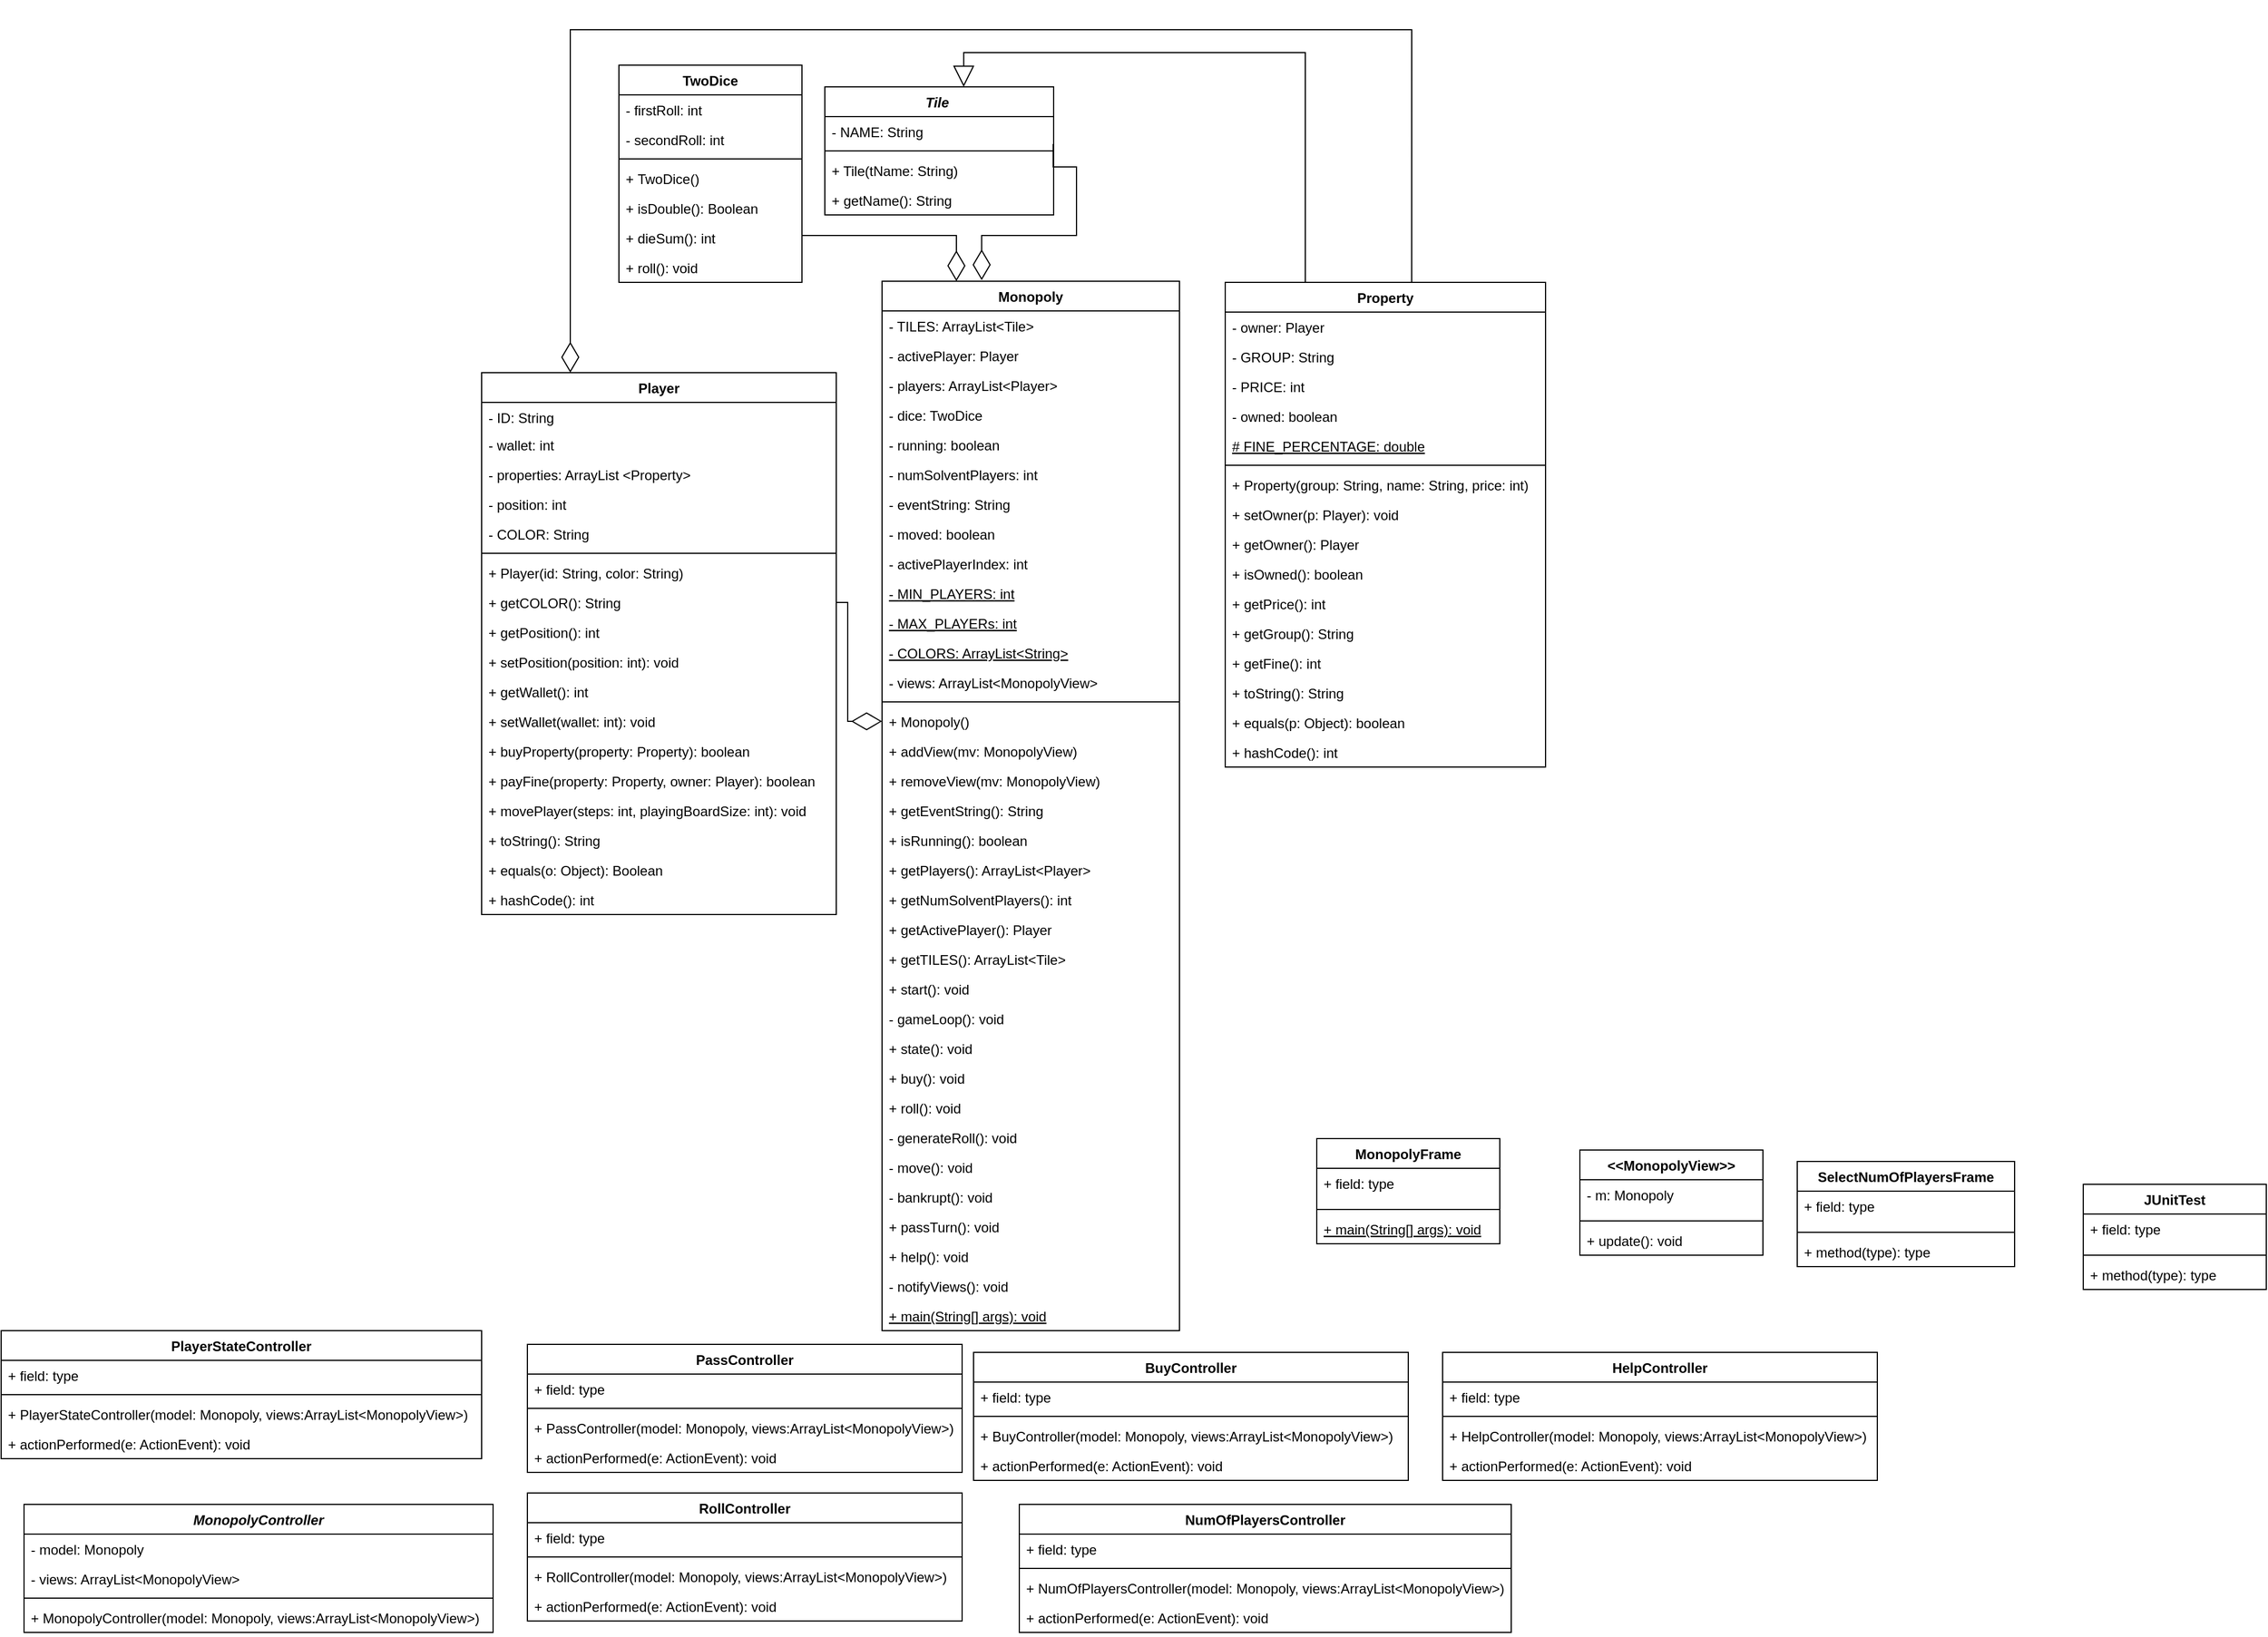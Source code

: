 <mxfile version="15.4.0" type="device"><diagram name="Page-1" id="e7e014a7-5840-1c2e-5031-d8a46d1fe8dd"><mxGraphModel dx="2374" dy="1513" grid="1" gridSize="10" guides="1" tooltips="1" connect="1" arrows="1" fold="1" page="1" pageScale="1" pageWidth="1169" pageHeight="826" background="none" math="0" shadow="0"><root><mxCell id="0"/><mxCell id="1" parent="0"/><mxCell id="EM72AjaU2sy7n-pwyy9N-53" value="Property" style="swimlane;fontStyle=1;align=center;verticalAlign=top;childLayout=stackLayout;horizontal=1;startSize=26;horizontalStack=0;resizeParent=1;resizeParentMax=0;resizeLast=0;collapsible=1;marginBottom=0;" parent="1" vertex="1"><mxGeometry x="110" y="-539" width="280" height="424" as="geometry"/></mxCell><mxCell id="EM72AjaU2sy7n-pwyy9N-74" value="- owner: Player" style="text;strokeColor=none;fillColor=none;align=left;verticalAlign=top;spacingLeft=4;spacingRight=4;overflow=hidden;rotatable=0;points=[[0,0.5],[1,0.5]];portConstraint=eastwest;" parent="EM72AjaU2sy7n-pwyy9N-53" vertex="1"><mxGeometry y="26" width="280" height="26" as="geometry"/></mxCell><mxCell id="EM72AjaU2sy7n-pwyy9N-54" value="- GROUP: String " style="text;strokeColor=none;fillColor=none;align=left;verticalAlign=top;spacingLeft=4;spacingRight=4;overflow=hidden;rotatable=0;points=[[0,0.5],[1,0.5]];portConstraint=eastwest;" parent="EM72AjaU2sy7n-pwyy9N-53" vertex="1"><mxGeometry y="52" width="280" height="26" as="geometry"/></mxCell><mxCell id="EM72AjaU2sy7n-pwyy9N-78" value="- PRICE: int" style="text;strokeColor=none;fillColor=none;align=left;verticalAlign=top;spacingLeft=4;spacingRight=4;overflow=hidden;rotatable=0;points=[[0,0.5],[1,0.5]];portConstraint=eastwest;" parent="EM72AjaU2sy7n-pwyy9N-53" vertex="1"><mxGeometry y="78" width="280" height="26" as="geometry"/></mxCell><mxCell id="EM72AjaU2sy7n-pwyy9N-79" value="- owned: boolean " style="text;strokeColor=none;fillColor=none;align=left;verticalAlign=top;spacingLeft=4;spacingRight=4;overflow=hidden;rotatable=0;points=[[0,0.5],[1,0.5]];portConstraint=eastwest;" parent="EM72AjaU2sy7n-pwyy9N-53" vertex="1"><mxGeometry y="104" width="280" height="26" as="geometry"/></mxCell><mxCell id="N30WsQ9acoEMhQVZ5L9j-1" value="# FINE_PERCENTAGE: double " style="text;strokeColor=none;fillColor=none;align=left;verticalAlign=top;spacingLeft=4;spacingRight=4;overflow=hidden;rotatable=0;points=[[0,0.5],[1,0.5]];portConstraint=eastwest;fontStyle=4" parent="EM72AjaU2sy7n-pwyy9N-53" vertex="1"><mxGeometry y="130" width="280" height="26" as="geometry"/></mxCell><mxCell id="EM72AjaU2sy7n-pwyy9N-55" value="" style="line;strokeWidth=1;fillColor=none;align=left;verticalAlign=middle;spacingTop=-1;spacingLeft=3;spacingRight=3;rotatable=0;labelPosition=right;points=[];portConstraint=eastwest;" parent="EM72AjaU2sy7n-pwyy9N-53" vertex="1"><mxGeometry y="156" width="280" height="8" as="geometry"/></mxCell><mxCell id="EM72AjaU2sy7n-pwyy9N-56" value="+ Property(group: String, name: String, price: int)" style="text;strokeColor=none;fillColor=none;align=left;verticalAlign=top;spacingLeft=4;spacingRight=4;overflow=hidden;rotatable=0;points=[[0,0.5],[1,0.5]];portConstraint=eastwest;" parent="EM72AjaU2sy7n-pwyy9N-53" vertex="1"><mxGeometry y="164" width="280" height="26" as="geometry"/></mxCell><mxCell id="IMgN8uTN7fW-McpS8vzd-9" value="+ setOwner(p: Player): void" style="text;strokeColor=none;fillColor=none;align=left;verticalAlign=top;spacingLeft=4;spacingRight=4;overflow=hidden;rotatable=0;points=[[0,0.5],[1,0.5]];portConstraint=eastwest;" parent="EM72AjaU2sy7n-pwyy9N-53" vertex="1"><mxGeometry y="190" width="280" height="26" as="geometry"/></mxCell><mxCell id="IMgN8uTN7fW-McpS8vzd-10" value="+ getOwner(): Player" style="text;strokeColor=none;fillColor=none;align=left;verticalAlign=top;spacingLeft=4;spacingRight=4;overflow=hidden;rotatable=0;points=[[0,0.5],[1,0.5]];portConstraint=eastwest;" parent="EM72AjaU2sy7n-pwyy9N-53" vertex="1"><mxGeometry y="216" width="280" height="26" as="geometry"/></mxCell><mxCell id="IMgN8uTN7fW-McpS8vzd-11" value="+ isOwned(): boolean" style="text;strokeColor=none;fillColor=none;align=left;verticalAlign=top;spacingLeft=4;spacingRight=4;overflow=hidden;rotatable=0;points=[[0,0.5],[1,0.5]];portConstraint=eastwest;" parent="EM72AjaU2sy7n-pwyy9N-53" vertex="1"><mxGeometry y="242" width="280" height="26" as="geometry"/></mxCell><mxCell id="JooVVZealbyZ0Z5Rt8r6-3" value="+ getPrice(): int" style="text;strokeColor=none;fillColor=none;align=left;verticalAlign=top;spacingLeft=4;spacingRight=4;overflow=hidden;rotatable=0;points=[[0,0.5],[1,0.5]];portConstraint=eastwest;" parent="EM72AjaU2sy7n-pwyy9N-53" vertex="1"><mxGeometry y="268" width="280" height="26" as="geometry"/></mxCell><mxCell id="IMgN8uTN7fW-McpS8vzd-12" value="+ getGroup(): String" style="text;strokeColor=none;fillColor=none;align=left;verticalAlign=top;spacingLeft=4;spacingRight=4;overflow=hidden;rotatable=0;points=[[0,0.5],[1,0.5]];portConstraint=eastwest;" parent="EM72AjaU2sy7n-pwyy9N-53" vertex="1"><mxGeometry y="294" width="280" height="26" as="geometry"/></mxCell><mxCell id="JooVVZealbyZ0Z5Rt8r6-6" value="+ getFine(): int" style="text;strokeColor=none;fillColor=none;align=left;verticalAlign=top;spacingLeft=4;spacingRight=4;overflow=hidden;rotatable=0;points=[[0,0.5],[1,0.5]];portConstraint=eastwest;" parent="EM72AjaU2sy7n-pwyy9N-53" vertex="1"><mxGeometry y="320" width="280" height="26" as="geometry"/></mxCell><mxCell id="N30WsQ9acoEMhQVZ5L9j-2" value="+ toString(): String" style="text;strokeColor=none;fillColor=none;align=left;verticalAlign=top;spacingLeft=4;spacingRight=4;overflow=hidden;rotatable=0;points=[[0,0.5],[1,0.5]];portConstraint=eastwest;" parent="EM72AjaU2sy7n-pwyy9N-53" vertex="1"><mxGeometry y="346" width="280" height="26" as="geometry"/></mxCell><mxCell id="JooVVZealbyZ0Z5Rt8r6-4" value="+ equals(p: Object): boolean" style="text;strokeColor=none;fillColor=none;align=left;verticalAlign=top;spacingLeft=4;spacingRight=4;overflow=hidden;rotatable=0;points=[[0,0.5],[1,0.5]];portConstraint=eastwest;" parent="EM72AjaU2sy7n-pwyy9N-53" vertex="1"><mxGeometry y="372" width="280" height="26" as="geometry"/></mxCell><mxCell id="JooVVZealbyZ0Z5Rt8r6-5" value="+ hashCode(): int" style="text;strokeColor=none;fillColor=none;align=left;verticalAlign=top;spacingLeft=4;spacingRight=4;overflow=hidden;rotatable=0;points=[[0,0.5],[1,0.5]];portConstraint=eastwest;" parent="EM72AjaU2sy7n-pwyy9N-53" vertex="1"><mxGeometry y="398" width="280" height="26" as="geometry"/></mxCell><mxCell id="EM72AjaU2sy7n-pwyy9N-61" value="Player" style="swimlane;fontStyle=1;align=center;verticalAlign=top;childLayout=stackLayout;horizontal=1;startSize=26;horizontalStack=0;resizeParent=1;resizeParentMax=0;resizeLast=0;collapsible=1;marginBottom=0;" parent="1" vertex="1"><mxGeometry x="-540" y="-460" width="310" height="474" as="geometry"/></mxCell><mxCell id="IMgN8uTN7fW-McpS8vzd-6" value="- ID: String" style="text;strokeColor=none;fillColor=none;align=left;verticalAlign=top;spacingLeft=4;spacingRight=4;overflow=hidden;rotatable=0;points=[[0,0.5],[1,0.5]];portConstraint=eastwest;" parent="EM72AjaU2sy7n-pwyy9N-61" vertex="1"><mxGeometry y="26" width="310" height="24" as="geometry"/></mxCell><mxCell id="EM72AjaU2sy7n-pwyy9N-62" value="- wallet: int" style="text;strokeColor=none;fillColor=none;align=left;verticalAlign=top;spacingLeft=4;spacingRight=4;overflow=hidden;rotatable=0;points=[[0,0.5],[1,0.5]];portConstraint=eastwest;" parent="EM72AjaU2sy7n-pwyy9N-61" vertex="1"><mxGeometry y="50" width="310" height="26" as="geometry"/></mxCell><mxCell id="EM72AjaU2sy7n-pwyy9N-73" value="- properties: ArrayList &lt;Property&gt;" style="text;strokeColor=none;fillColor=none;align=left;verticalAlign=top;spacingLeft=4;spacingRight=4;overflow=hidden;rotatable=0;points=[[0,0.5],[1,0.5]];portConstraint=eastwest;" parent="EM72AjaU2sy7n-pwyy9N-61" vertex="1"><mxGeometry y="76" width="310" height="26" as="geometry"/></mxCell><mxCell id="EM72AjaU2sy7n-pwyy9N-75" value="- position: int" style="text;strokeColor=none;fillColor=none;align=left;verticalAlign=top;spacingLeft=4;spacingRight=4;overflow=hidden;rotatable=0;points=[[0,0.5],[1,0.5]];portConstraint=eastwest;" parent="EM72AjaU2sy7n-pwyy9N-61" vertex="1"><mxGeometry y="102" width="310" height="26" as="geometry"/></mxCell><mxCell id="EM72AjaU2sy7n-pwyy9N-76" value="- COLOR: String" style="text;strokeColor=none;fillColor=none;align=left;verticalAlign=top;spacingLeft=4;spacingRight=4;overflow=hidden;rotatable=0;points=[[0,0.5],[1,0.5]];portConstraint=eastwest;" parent="EM72AjaU2sy7n-pwyy9N-61" vertex="1"><mxGeometry y="128" width="310" height="26" as="geometry"/></mxCell><mxCell id="EM72AjaU2sy7n-pwyy9N-63" value="" style="line;strokeWidth=1;fillColor=none;align=left;verticalAlign=middle;spacingTop=-1;spacingLeft=3;spacingRight=3;rotatable=0;labelPosition=right;points=[];portConstraint=eastwest;" parent="EM72AjaU2sy7n-pwyy9N-61" vertex="1"><mxGeometry y="154" width="310" height="8" as="geometry"/></mxCell><mxCell id="IMgN8uTN7fW-McpS8vzd-5" value="+ Player(id: String, color: String)" style="text;strokeColor=none;fillColor=none;align=left;verticalAlign=top;spacingLeft=4;spacingRight=4;overflow=hidden;rotatable=0;points=[[0,0.5],[1,0.5]];portConstraint=eastwest;" parent="EM72AjaU2sy7n-pwyy9N-61" vertex="1"><mxGeometry y="162" width="310" height="26" as="geometry"/></mxCell><mxCell id="JooVVZealbyZ0Z5Rt8r6-2" value="+ getCOLOR(): String" style="text;strokeColor=none;fillColor=none;align=left;verticalAlign=top;spacingLeft=4;spacingRight=4;overflow=hidden;rotatable=0;points=[[0,0.5],[1,0.5]];portConstraint=eastwest;" parent="EM72AjaU2sy7n-pwyy9N-61" vertex="1"><mxGeometry y="188" width="310" height="26" as="geometry"/></mxCell><mxCell id="EM72AjaU2sy7n-pwyy9N-64" value="+ getPosition(): int" style="text;strokeColor=none;fillColor=none;align=left;verticalAlign=top;spacingLeft=4;spacingRight=4;overflow=hidden;rotatable=0;points=[[0,0.5],[1,0.5]];portConstraint=eastwest;" parent="EM72AjaU2sy7n-pwyy9N-61" vertex="1"><mxGeometry y="214" width="310" height="26" as="geometry"/></mxCell><mxCell id="IMgN8uTN7fW-McpS8vzd-1" value="+ setPosition(position: int): void" style="text;strokeColor=none;fillColor=none;align=left;verticalAlign=top;spacingLeft=4;spacingRight=4;overflow=hidden;rotatable=0;points=[[0,0.5],[1,0.5]];portConstraint=eastwest;" parent="EM72AjaU2sy7n-pwyy9N-61" vertex="1"><mxGeometry y="240" width="310" height="26" as="geometry"/></mxCell><mxCell id="IMgN8uTN7fW-McpS8vzd-3" value="+ getWallet(): int" style="text;strokeColor=none;fillColor=none;align=left;verticalAlign=top;spacingLeft=4;spacingRight=4;overflow=hidden;rotatable=0;points=[[0,0.5],[1,0.5]];portConstraint=eastwest;" parent="EM72AjaU2sy7n-pwyy9N-61" vertex="1"><mxGeometry y="266" width="310" height="26" as="geometry"/></mxCell><mxCell id="IMgN8uTN7fW-McpS8vzd-4" value="+ setWallet(wallet: int): void" style="text;strokeColor=none;fillColor=none;align=left;verticalAlign=top;spacingLeft=4;spacingRight=4;overflow=hidden;rotatable=0;points=[[0,0.5],[1,0.5]];portConstraint=eastwest;" parent="EM72AjaU2sy7n-pwyy9N-61" vertex="1"><mxGeometry y="292" width="310" height="26" as="geometry"/></mxCell><mxCell id="zANWXnVyaxqOJF6LD5yV-1" value="+ buyProperty(property: Property): boolean" style="text;strokeColor=none;fillColor=none;align=left;verticalAlign=top;spacingLeft=4;spacingRight=4;overflow=hidden;rotatable=0;points=[[0,0.5],[1,0.5]];portConstraint=eastwest;" parent="EM72AjaU2sy7n-pwyy9N-61" vertex="1"><mxGeometry y="318" width="310" height="26" as="geometry"/></mxCell><mxCell id="zANWXnVyaxqOJF6LD5yV-3" value="+ payFine(property: Property, owner: Player): boolean" style="text;strokeColor=none;fillColor=none;align=left;verticalAlign=top;spacingLeft=4;spacingRight=4;overflow=hidden;rotatable=0;points=[[0,0.5],[1,0.5]];portConstraint=eastwest;" parent="EM72AjaU2sy7n-pwyy9N-61" vertex="1"><mxGeometry y="344" width="310" height="26" as="geometry"/></mxCell><mxCell id="zANWXnVyaxqOJF6LD5yV-2" value="+ movePlayer(steps: int, playingBoardSize: int): void" style="text;strokeColor=none;fillColor=none;align=left;verticalAlign=top;spacingLeft=4;spacingRight=4;overflow=hidden;rotatable=0;points=[[0,0.5],[1,0.5]];portConstraint=eastwest;" parent="EM72AjaU2sy7n-pwyy9N-61" vertex="1"><mxGeometry y="370" width="310" height="26" as="geometry"/></mxCell><mxCell id="N30WsQ9acoEMhQVZ5L9j-3" value="+ toString(): String" style="text;strokeColor=none;fillColor=none;align=left;verticalAlign=top;spacingLeft=4;spacingRight=4;overflow=hidden;rotatable=0;points=[[0,0.5],[1,0.5]];portConstraint=eastwest;" parent="EM72AjaU2sy7n-pwyy9N-61" vertex="1"><mxGeometry y="396" width="310" height="26" as="geometry"/></mxCell><mxCell id="4h2WLXiA47cRPoIaFrKo-1" value="+ equals(o: Object): Boolean" style="text;strokeColor=none;fillColor=none;align=left;verticalAlign=top;spacingLeft=4;spacingRight=4;overflow=hidden;rotatable=0;points=[[0,0.5],[1,0.5]];portConstraint=eastwest;" parent="EM72AjaU2sy7n-pwyy9N-61" vertex="1"><mxGeometry y="422" width="310" height="26" as="geometry"/></mxCell><mxCell id="4h2WLXiA47cRPoIaFrKo-2" value="+ hashCode(): int" style="text;strokeColor=none;fillColor=none;align=left;verticalAlign=top;spacingLeft=4;spacingRight=4;overflow=hidden;rotatable=0;points=[[0,0.5],[1,0.5]];portConstraint=eastwest;" parent="EM72AjaU2sy7n-pwyy9N-61" vertex="1"><mxGeometry y="448" width="310" height="26" as="geometry"/></mxCell><mxCell id="EM72AjaU2sy7n-pwyy9N-65" value="Tile " style="swimlane;fontStyle=3;align=center;verticalAlign=top;childLayout=stackLayout;horizontal=1;startSize=26;horizontalStack=0;resizeParent=1;resizeParentMax=0;resizeLast=0;collapsible=1;marginBottom=0;" parent="1" vertex="1"><mxGeometry x="-240" y="-710" width="200" height="112" as="geometry"/></mxCell><mxCell id="EM72AjaU2sy7n-pwyy9N-66" value="- NAME: String " style="text;strokeColor=none;fillColor=none;align=left;verticalAlign=top;spacingLeft=4;spacingRight=4;overflow=hidden;rotatable=0;points=[[0,0.5],[1,0.5]];portConstraint=eastwest;" parent="EM72AjaU2sy7n-pwyy9N-65" vertex="1"><mxGeometry y="26" width="200" height="26" as="geometry"/></mxCell><mxCell id="EM72AjaU2sy7n-pwyy9N-67" value="" style="line;strokeWidth=1;fillColor=none;align=left;verticalAlign=middle;spacingTop=-1;spacingLeft=3;spacingRight=3;rotatable=0;labelPosition=right;points=[];portConstraint=eastwest;" parent="EM72AjaU2sy7n-pwyy9N-65" vertex="1"><mxGeometry y="52" width="200" height="8" as="geometry"/></mxCell><mxCell id="EM72AjaU2sy7n-pwyy9N-68" value="+ Tile(tName: String)" style="text;strokeColor=none;fillColor=none;align=left;verticalAlign=top;spacingLeft=4;spacingRight=4;overflow=hidden;rotatable=0;points=[[0,0.5],[1,0.5]];portConstraint=eastwest;" parent="EM72AjaU2sy7n-pwyy9N-65" vertex="1"><mxGeometry y="60" width="200" height="26" as="geometry"/></mxCell><mxCell id="JooVVZealbyZ0Z5Rt8r6-1" value="+ getName(): String" style="text;strokeColor=none;fillColor=none;align=left;verticalAlign=top;spacingLeft=4;spacingRight=4;overflow=hidden;rotatable=0;points=[[0,0.5],[1,0.5]];portConstraint=eastwest;" parent="EM72AjaU2sy7n-pwyy9N-65" vertex="1"><mxGeometry y="86" width="200" height="26" as="geometry"/></mxCell><mxCell id="EM72AjaU2sy7n-pwyy9N-69" value="Monopoly" style="swimlane;fontStyle=1;align=center;verticalAlign=top;childLayout=stackLayout;horizontal=1;startSize=26;horizontalStack=0;resizeParent=1;resizeParentMax=0;resizeLast=0;collapsible=1;marginBottom=0;" parent="1" vertex="1"><mxGeometry x="-190" y="-540" width="260" height="918" as="geometry"/></mxCell><mxCell id="EM72AjaU2sy7n-pwyy9N-70" value="- TILES: ArrayList&lt;Tile&gt;" style="text;strokeColor=none;fillColor=none;align=left;verticalAlign=top;spacingLeft=4;spacingRight=4;overflow=hidden;rotatable=0;points=[[0,0.5],[1,0.5]];portConstraint=eastwest;" parent="EM72AjaU2sy7n-pwyy9N-69" vertex="1"><mxGeometry y="26" width="260" height="26" as="geometry"/></mxCell><mxCell id="EM72AjaU2sy7n-pwyy9N-80" value="- activePlayer: Player" style="text;strokeColor=none;fillColor=none;align=left;verticalAlign=top;spacingLeft=4;spacingRight=4;overflow=hidden;rotatable=0;points=[[0,0.5],[1,0.5]];portConstraint=eastwest;" parent="EM72AjaU2sy7n-pwyy9N-69" vertex="1"><mxGeometry y="52" width="260" height="26" as="geometry"/></mxCell><mxCell id="EM72AjaU2sy7n-pwyy9N-81" value="- players: ArrayList&lt;Player&gt;" style="text;strokeColor=none;fillColor=none;align=left;verticalAlign=top;spacingLeft=4;spacingRight=4;overflow=hidden;rotatable=0;points=[[0,0.5],[1,0.5]];portConstraint=eastwest;" parent="EM72AjaU2sy7n-pwyy9N-69" vertex="1"><mxGeometry y="78" width="260" height="26" as="geometry"/></mxCell><mxCell id="IMgN8uTN7fW-McpS8vzd-31" value="- dice: TwoDice" style="text;strokeColor=none;fillColor=none;align=left;verticalAlign=top;spacingLeft=4;spacingRight=4;overflow=hidden;rotatable=0;points=[[0,0.5],[1,0.5]];portConstraint=eastwest;" parent="EM72AjaU2sy7n-pwyy9N-69" vertex="1"><mxGeometry y="104" width="260" height="26" as="geometry"/></mxCell><mxCell id="epe_lLKA7siihyfRvnYq-1" value="- running: boolean" style="text;strokeColor=none;fillColor=none;align=left;verticalAlign=top;spacingLeft=4;spacingRight=4;overflow=hidden;rotatable=0;points=[[0,0.5],[1,0.5]];portConstraint=eastwest;" parent="EM72AjaU2sy7n-pwyy9N-69" vertex="1"><mxGeometry y="130" width="260" height="26" as="geometry"/></mxCell><mxCell id="THaOweWHr_l5ELcjlmVu-2" value="- numSolventPlayers: int" style="text;strokeColor=none;fillColor=none;align=left;verticalAlign=top;spacingLeft=4;spacingRight=4;overflow=hidden;rotatable=0;points=[[0,0.5],[1,0.5]];portConstraint=eastwest;" parent="EM72AjaU2sy7n-pwyy9N-69" vertex="1"><mxGeometry y="156" width="260" height="26" as="geometry"/></mxCell><mxCell id="Yo1cIwcdeUeHB6S3fQsd-7" value="- eventString: String" style="text;strokeColor=none;fillColor=none;align=left;verticalAlign=top;spacingLeft=4;spacingRight=4;overflow=hidden;rotatable=0;points=[[0,0.5],[1,0.5]];portConstraint=eastwest;" parent="EM72AjaU2sy7n-pwyy9N-69" vertex="1"><mxGeometry y="182" width="260" height="26" as="geometry"/></mxCell><mxCell id="Yo1cIwcdeUeHB6S3fQsd-1" value="- moved: boolean" style="text;strokeColor=none;fillColor=none;align=left;verticalAlign=top;spacingLeft=4;spacingRight=4;overflow=hidden;rotatable=0;points=[[0,0.5],[1,0.5]];portConstraint=eastwest;" parent="EM72AjaU2sy7n-pwyy9N-69" vertex="1"><mxGeometry y="208" width="260" height="26" as="geometry"/></mxCell><mxCell id="epe_lLKA7siihyfRvnYq-2" value="- activePlayerIndex: int" style="text;strokeColor=none;fillColor=none;align=left;verticalAlign=top;spacingLeft=4;spacingRight=4;overflow=hidden;rotatable=0;points=[[0,0.5],[1,0.5]];portConstraint=eastwest;" parent="EM72AjaU2sy7n-pwyy9N-69" vertex="1"><mxGeometry y="234" width="260" height="26" as="geometry"/></mxCell><mxCell id="JMdItCINJrqS7sDmstyB-1" value="- MIN_PLAYERS: int" style="text;strokeColor=none;fillColor=none;align=left;verticalAlign=top;spacingLeft=4;spacingRight=4;overflow=hidden;rotatable=0;points=[[0,0.5],[1,0.5]];portConstraint=eastwest;fontStyle=4" parent="EM72AjaU2sy7n-pwyy9N-69" vertex="1"><mxGeometry y="260" width="260" height="26" as="geometry"/></mxCell><mxCell id="JMdItCINJrqS7sDmstyB-2" value="- MAX_PLAYERs: int" style="text;strokeColor=none;fillColor=none;align=left;verticalAlign=top;spacingLeft=4;spacingRight=4;overflow=hidden;rotatable=0;points=[[0,0.5],[1,0.5]];portConstraint=eastwest;fontStyle=4" parent="EM72AjaU2sy7n-pwyy9N-69" vertex="1"><mxGeometry y="286" width="260" height="26" as="geometry"/></mxCell><mxCell id="JMdItCINJrqS7sDmstyB-3" value="- COLORS: ArrayList&lt;String&gt;" style="text;strokeColor=none;fillColor=none;align=left;verticalAlign=top;spacingLeft=4;spacingRight=4;overflow=hidden;rotatable=0;points=[[0,0.5],[1,0.5]];portConstraint=eastwest;fontStyle=4" parent="EM72AjaU2sy7n-pwyy9N-69" vertex="1"><mxGeometry y="312" width="260" height="26" as="geometry"/></mxCell><mxCell id="OhJtrnrphU40GhSq5ir--22" value="- views: ArrayList&lt;MonopolyView&gt;" style="text;strokeColor=none;fillColor=none;align=left;verticalAlign=top;spacingLeft=4;spacingRight=4;overflow=hidden;rotatable=0;points=[[0,0.5],[1,0.5]];portConstraint=eastwest;fontStyle=0" parent="EM72AjaU2sy7n-pwyy9N-69" vertex="1"><mxGeometry y="338" width="260" height="26" as="geometry"/></mxCell><mxCell id="EM72AjaU2sy7n-pwyy9N-71" value="" style="line;strokeWidth=1;fillColor=none;align=left;verticalAlign=middle;spacingTop=-1;spacingLeft=3;spacingRight=3;rotatable=0;labelPosition=right;points=[];portConstraint=eastwest;" parent="EM72AjaU2sy7n-pwyy9N-69" vertex="1"><mxGeometry y="364" width="260" height="8" as="geometry"/></mxCell><mxCell id="EM72AjaU2sy7n-pwyy9N-72" value="+ Monopoly()" style="text;strokeColor=none;fillColor=none;align=left;verticalAlign=top;spacingLeft=4;spacingRight=4;overflow=hidden;rotatable=0;points=[[0,0.5],[1,0.5]];portConstraint=eastwest;" parent="EM72AjaU2sy7n-pwyy9N-69" vertex="1"><mxGeometry y="372" width="260" height="26" as="geometry"/></mxCell><mxCell id="Yo1cIwcdeUeHB6S3fQsd-4" value="+ addView(mv: MonopolyView)" style="text;strokeColor=none;fillColor=none;align=left;verticalAlign=top;spacingLeft=4;spacingRight=4;overflow=hidden;rotatable=0;points=[[0,0.5],[1,0.5]];portConstraint=eastwest;" parent="EM72AjaU2sy7n-pwyy9N-69" vertex="1"><mxGeometry y="398" width="260" height="26" as="geometry"/></mxCell><mxCell id="Yo1cIwcdeUeHB6S3fQsd-5" value="+ removeView(mv: MonopolyView)" style="text;strokeColor=none;fillColor=none;align=left;verticalAlign=top;spacingLeft=4;spacingRight=4;overflow=hidden;rotatable=0;points=[[0,0.5],[1,0.5]];portConstraint=eastwest;" parent="EM72AjaU2sy7n-pwyy9N-69" vertex="1"><mxGeometry y="424" width="260" height="26" as="geometry"/></mxCell><mxCell id="Yo1cIwcdeUeHB6S3fQsd-6" value="+ getEventString(): String" style="text;strokeColor=none;fillColor=none;align=left;verticalAlign=top;spacingLeft=4;spacingRight=4;overflow=hidden;rotatable=0;points=[[0,0.5],[1,0.5]];portConstraint=eastwest;" parent="EM72AjaU2sy7n-pwyy9N-69" vertex="1"><mxGeometry y="450" width="260" height="26" as="geometry"/></mxCell><mxCell id="Yo1cIwcdeUeHB6S3fQsd-8" value="+ isRunning(): boolean" style="text;strokeColor=none;fillColor=none;align=left;verticalAlign=top;spacingLeft=4;spacingRight=4;overflow=hidden;rotatable=0;points=[[0,0.5],[1,0.5]];portConstraint=eastwest;" parent="EM72AjaU2sy7n-pwyy9N-69" vertex="1"><mxGeometry y="476" width="260" height="26" as="geometry"/></mxCell><mxCell id="Yo1cIwcdeUeHB6S3fQsd-9" value="+ getPlayers(): ArrayList&lt;Player&gt;" style="text;strokeColor=none;fillColor=none;align=left;verticalAlign=top;spacingLeft=4;spacingRight=4;overflow=hidden;rotatable=0;points=[[0,0.5],[1,0.5]];portConstraint=eastwest;" parent="EM72AjaU2sy7n-pwyy9N-69" vertex="1"><mxGeometry y="502" width="260" height="26" as="geometry"/></mxCell><mxCell id="Yo1cIwcdeUeHB6S3fQsd-10" value="+ getNumSolventPlayers(): int" style="text;strokeColor=none;fillColor=none;align=left;verticalAlign=top;spacingLeft=4;spacingRight=4;overflow=hidden;rotatable=0;points=[[0,0.5],[1,0.5]];portConstraint=eastwest;" parent="EM72AjaU2sy7n-pwyy9N-69" vertex="1"><mxGeometry y="528" width="260" height="26" as="geometry"/></mxCell><mxCell id="Yo1cIwcdeUeHB6S3fQsd-11" value="+ getActivePlayer(): Player" style="text;strokeColor=none;fillColor=none;align=left;verticalAlign=top;spacingLeft=4;spacingRight=4;overflow=hidden;rotatable=0;points=[[0,0.5],[1,0.5]];portConstraint=eastwest;" parent="EM72AjaU2sy7n-pwyy9N-69" vertex="1"><mxGeometry y="554" width="260" height="26" as="geometry"/></mxCell><mxCell id="Yo1cIwcdeUeHB6S3fQsd-12" value="+ getTILES(): ArrayList&lt;Tile&gt;" style="text;strokeColor=none;fillColor=none;align=left;verticalAlign=top;spacingLeft=4;spacingRight=4;overflow=hidden;rotatable=0;points=[[0,0.5],[1,0.5]];portConstraint=eastwest;" parent="EM72AjaU2sy7n-pwyy9N-69" vertex="1"><mxGeometry y="580" width="260" height="26" as="geometry"/></mxCell><mxCell id="IMgN8uTN7fW-McpS8vzd-13" value="+ start(): void" style="text;strokeColor=none;fillColor=none;align=left;verticalAlign=top;spacingLeft=4;spacingRight=4;overflow=hidden;rotatable=0;points=[[0,0.5],[1,0.5]];portConstraint=eastwest;" parent="EM72AjaU2sy7n-pwyy9N-69" vertex="1"><mxGeometry y="606" width="260" height="26" as="geometry"/></mxCell><mxCell id="THaOweWHr_l5ELcjlmVu-3" value="- gameLoop(): void" style="text;strokeColor=none;fillColor=none;align=left;verticalAlign=top;spacingLeft=4;spacingRight=4;overflow=hidden;rotatable=0;points=[[0,0.5],[1,0.5]];portConstraint=eastwest;" parent="EM72AjaU2sy7n-pwyy9N-69" vertex="1"><mxGeometry y="632" width="260" height="26" as="geometry"/></mxCell><mxCell id="THaOweWHr_l5ELcjlmVu-1" value="+ state(): void" style="text;strokeColor=none;fillColor=none;align=left;verticalAlign=top;spacingLeft=4;spacingRight=4;overflow=hidden;rotatable=0;points=[[0,0.5],[1,0.5]];portConstraint=eastwest;" parent="EM72AjaU2sy7n-pwyy9N-69" vertex="1"><mxGeometry y="658" width="260" height="26" as="geometry"/></mxCell><mxCell id="IMgN8uTN7fW-McpS8vzd-14" value="+ buy(): void" style="text;strokeColor=none;fillColor=none;align=left;verticalAlign=top;spacingLeft=4;spacingRight=4;overflow=hidden;rotatable=0;points=[[0,0.5],[1,0.5]];portConstraint=eastwest;" parent="EM72AjaU2sy7n-pwyy9N-69" vertex="1"><mxGeometry y="684" width="260" height="26" as="geometry"/></mxCell><mxCell id="IMgN8uTN7fW-McpS8vzd-18" value="+ roll(): void " style="text;strokeColor=none;fillColor=none;align=left;verticalAlign=top;spacingLeft=4;spacingRight=4;overflow=hidden;rotatable=0;points=[[0,0.5],[1,0.5]];portConstraint=eastwest;" parent="EM72AjaU2sy7n-pwyy9N-69" vertex="1"><mxGeometry y="710" width="260" height="26" as="geometry"/></mxCell><mxCell id="Yo1cIwcdeUeHB6S3fQsd-14" value="- generateRoll(): void " style="text;strokeColor=none;fillColor=none;align=left;verticalAlign=top;spacingLeft=4;spacingRight=4;overflow=hidden;rotatable=0;points=[[0,0.5],[1,0.5]];portConstraint=eastwest;" parent="EM72AjaU2sy7n-pwyy9N-69" vertex="1"><mxGeometry y="736" width="260" height="26" as="geometry"/></mxCell><mxCell id="IMgN8uTN7fW-McpS8vzd-19" value="- move(): void" style="text;strokeColor=none;fillColor=none;align=left;verticalAlign=top;spacingLeft=4;spacingRight=4;overflow=hidden;rotatable=0;points=[[0,0.5],[1,0.5]];portConstraint=eastwest;" parent="EM72AjaU2sy7n-pwyy9N-69" vertex="1"><mxGeometry y="762" width="260" height="26" as="geometry"/></mxCell><mxCell id="epe_lLKA7siihyfRvnYq-3" value="- bankrupt(): void" style="text;strokeColor=none;fillColor=none;align=left;verticalAlign=top;spacingLeft=4;spacingRight=4;overflow=hidden;rotatable=0;points=[[0,0.5],[1,0.5]];portConstraint=eastwest;" parent="EM72AjaU2sy7n-pwyy9N-69" vertex="1"><mxGeometry y="788" width="260" height="26" as="geometry"/></mxCell><mxCell id="IMgN8uTN7fW-McpS8vzd-17" value="+ passTurn(): void " style="text;strokeColor=none;fillColor=none;align=left;verticalAlign=top;spacingLeft=4;spacingRight=4;overflow=hidden;rotatable=0;points=[[0,0.5],[1,0.5]];portConstraint=eastwest;" parent="EM72AjaU2sy7n-pwyy9N-69" vertex="1"><mxGeometry y="814" width="260" height="26" as="geometry"/></mxCell><mxCell id="Yo1cIwcdeUeHB6S3fQsd-13" value="+ help(): void " style="text;strokeColor=none;fillColor=none;align=left;verticalAlign=top;spacingLeft=4;spacingRight=4;overflow=hidden;rotatable=0;points=[[0,0.5],[1,0.5]];portConstraint=eastwest;" parent="EM72AjaU2sy7n-pwyy9N-69" vertex="1"><mxGeometry y="840" width="260" height="26" as="geometry"/></mxCell><mxCell id="OhJtrnrphU40GhSq5ir--28" value="- notifyViews(): void" style="text;strokeColor=none;fillColor=none;align=left;verticalAlign=top;spacingLeft=4;spacingRight=4;overflow=hidden;rotatable=0;points=[[0,0.5],[1,0.5]];portConstraint=eastwest;" parent="EM72AjaU2sy7n-pwyy9N-69" vertex="1"><mxGeometry y="866" width="260" height="26" as="geometry"/></mxCell><mxCell id="IMgN8uTN7fW-McpS8vzd-15" value="+ main(String[] args): void" style="text;strokeColor=none;fillColor=none;align=left;verticalAlign=top;spacingLeft=4;spacingRight=4;overflow=hidden;rotatable=0;points=[[0,0.5],[1,0.5]];portConstraint=eastwest;fontStyle=4" parent="EM72AjaU2sy7n-pwyy9N-69" vertex="1"><mxGeometry y="892" width="260" height="26" as="geometry"/></mxCell><mxCell id="IMgN8uTN7fW-McpS8vzd-20" value="TwoDice" style="swimlane;fontStyle=1;align=center;verticalAlign=top;childLayout=stackLayout;horizontal=1;startSize=26;horizontalStack=0;resizeParent=1;resizeParentMax=0;resizeLast=0;collapsible=1;marginBottom=0;" parent="1" vertex="1"><mxGeometry x="-420" y="-729" width="160" height="190" as="geometry"/></mxCell><mxCell id="IMgN8uTN7fW-McpS8vzd-21" value="- firstRoll: int&#10;" style="text;strokeColor=none;fillColor=none;align=left;verticalAlign=top;spacingLeft=4;spacingRight=4;overflow=hidden;rotatable=0;points=[[0,0.5],[1,0.5]];portConstraint=eastwest;" parent="IMgN8uTN7fW-McpS8vzd-20" vertex="1"><mxGeometry y="26" width="160" height="26" as="geometry"/></mxCell><mxCell id="IMgN8uTN7fW-McpS8vzd-28" value="- secondRoll: int&#10;" style="text;strokeColor=none;fillColor=none;align=left;verticalAlign=top;spacingLeft=4;spacingRight=4;overflow=hidden;rotatable=0;points=[[0,0.5],[1,0.5]];portConstraint=eastwest;" parent="IMgN8uTN7fW-McpS8vzd-20" vertex="1"><mxGeometry y="52" width="160" height="26" as="geometry"/></mxCell><mxCell id="IMgN8uTN7fW-McpS8vzd-22" value="" style="line;strokeWidth=1;fillColor=none;align=left;verticalAlign=middle;spacingTop=-1;spacingLeft=3;spacingRight=3;rotatable=0;labelPosition=right;points=[];portConstraint=eastwest;" parent="IMgN8uTN7fW-McpS8vzd-20" vertex="1"><mxGeometry y="78" width="160" height="8" as="geometry"/></mxCell><mxCell id="IMgN8uTN7fW-McpS8vzd-23" value="+ TwoDice()" style="text;strokeColor=none;fillColor=none;align=left;verticalAlign=top;spacingLeft=4;spacingRight=4;overflow=hidden;rotatable=0;points=[[0,0.5],[1,0.5]];portConstraint=eastwest;fontStyle=0" parent="IMgN8uTN7fW-McpS8vzd-20" vertex="1"><mxGeometry y="86" width="160" height="26" as="geometry"/></mxCell><mxCell id="IMgN8uTN7fW-McpS8vzd-29" value="+ isDouble(): Boolean" style="text;strokeColor=none;fillColor=none;align=left;verticalAlign=top;spacingLeft=4;spacingRight=4;overflow=hidden;rotatable=0;points=[[0,0.5],[1,0.5]];portConstraint=eastwest;" parent="IMgN8uTN7fW-McpS8vzd-20" vertex="1"><mxGeometry y="112" width="160" height="26" as="geometry"/></mxCell><mxCell id="IMgN8uTN7fW-McpS8vzd-25" value="+ dieSum(): int" style="text;strokeColor=none;fillColor=none;align=left;verticalAlign=top;spacingLeft=4;spacingRight=4;overflow=hidden;rotatable=0;points=[[0,0.5],[1,0.5]];portConstraint=eastwest;" parent="IMgN8uTN7fW-McpS8vzd-20" vertex="1"><mxGeometry y="138" width="160" height="26" as="geometry"/></mxCell><mxCell id="IMgN8uTN7fW-McpS8vzd-30" value="+ roll(): void" style="text;strokeColor=none;fillColor=none;align=left;verticalAlign=top;spacingLeft=4;spacingRight=4;overflow=hidden;rotatable=0;points=[[0,0.5],[1,0.5]];portConstraint=eastwest;" parent="IMgN8uTN7fW-McpS8vzd-20" vertex="1"><mxGeometry y="164" width="160" height="26" as="geometry"/></mxCell><mxCell id="IMgN8uTN7fW-McpS8vzd-33" value="" style="endArrow=block;endSize=16;endFill=0;html=1;rounded=0;edgeStyle=orthogonalEdgeStyle;entryX=0.607;entryY=0;entryDx=0;entryDy=0;entryPerimeter=0;exitX=0.25;exitY=0;exitDx=0;exitDy=0;" parent="1" source="EM72AjaU2sy7n-pwyy9N-53" target="EM72AjaU2sy7n-pwyy9N-65" edge="1"><mxGeometry width="160" relative="1" as="geometry"><mxPoint x="259" y="-640" as="sourcePoint"/><mxPoint x="185" y="-701" as="targetPoint"/><Array as="points"><mxPoint x="180" y="-740"/><mxPoint x="-119" y="-740"/></Array></mxGeometry></mxCell><mxCell id="IMgN8uTN7fW-McpS8vzd-35" value="" style="endArrow=diamondThin;endFill=0;endSize=24;html=1;rounded=0;edgeStyle=orthogonalEdgeStyle;entryX=0.335;entryY=-0.001;entryDx=0;entryDy=0;exitX=0.998;exitY=0.923;exitDx=0;exitDy=0;exitPerimeter=0;entryPerimeter=0;" parent="1" source="EM72AjaU2sy7n-pwyy9N-66" target="EM72AjaU2sy7n-pwyy9N-69" edge="1"><mxGeometry width="160" relative="1" as="geometry"><mxPoint y="-550" as="sourcePoint"/><mxPoint x="80" y="-516.5" as="targetPoint"/><Array as="points"><mxPoint x="-40" y="-640"/><mxPoint x="-20" y="-640"/><mxPoint x="-20" y="-580"/><mxPoint x="-103" y="-580"/></Array></mxGeometry></mxCell><mxCell id="IMgN8uTN7fW-McpS8vzd-36" value="" style="endArrow=diamondThin;endFill=0;endSize=24;html=1;rounded=0;edgeStyle=orthogonalEdgeStyle;entryX=0.25;entryY=0;entryDx=0;entryDy=0;exitX=1;exitY=0.5;exitDx=0;exitDy=0;" parent="1" source="IMgN8uTN7fW-McpS8vzd-30" target="EM72AjaU2sy7n-pwyy9N-69" edge="1"><mxGeometry width="160" relative="1" as="geometry"><mxPoint x="65" y="-500" as="sourcePoint"/><mxPoint x="-65" y="-490" as="targetPoint"/><Array as="points"><mxPoint x="-260" y="-580"/><mxPoint x="-125" y="-580"/></Array></mxGeometry></mxCell><mxCell id="IMgN8uTN7fW-McpS8vzd-37" value="" style="endArrow=diamondThin;endFill=0;endSize=24;html=1;rounded=0;edgeStyle=orthogonalEdgeStyle;entryX=0;entryY=0.5;entryDx=0;entryDy=0;exitX=1;exitY=0.5;exitDx=0;exitDy=0;" parent="1" source="JooVVZealbyZ0Z5Rt8r6-2" target="EM72AjaU2sy7n-pwyy9N-72" edge="1"><mxGeometry width="160" relative="1" as="geometry"><mxPoint x="-69" y="-80" as="sourcePoint"/><mxPoint x="-95.48" y="-382" as="targetPoint"/><Array as="points"><mxPoint x="-220" y="-259"/><mxPoint x="-220" y="-155"/></Array></mxGeometry></mxCell><mxCell id="IMgN8uTN7fW-McpS8vzd-50" value="" style="endArrow=diamondThin;endFill=0;endSize=24;html=1;rounded=0;edgeStyle=orthogonalEdgeStyle;exitX=0.582;exitY=0;exitDx=0;exitDy=0;exitPerimeter=0;entryX=0.25;entryY=0;entryDx=0;entryDy=0;" parent="1" source="EM72AjaU2sy7n-pwyy9N-53" target="EM72AjaU2sy7n-pwyy9N-61" edge="1"><mxGeometry width="160" relative="1" as="geometry"><mxPoint x="350" y="-800" as="sourcePoint"/><mxPoint x="-431.6" y="-550" as="targetPoint"/><Array as="points"><mxPoint x="273" y="-760"/><mxPoint x="-462" y="-760"/></Array></mxGeometry></mxCell><mxCell id="A1_xYQg2GyINxWnR0uAt-1" value="MonopolyController" style="swimlane;fontStyle=3;align=center;verticalAlign=top;childLayout=stackLayout;horizontal=1;startSize=26;horizontalStack=0;resizeParent=1;resizeParentMax=0;resizeLast=0;collapsible=1;marginBottom=0;" parent="1" vertex="1"><mxGeometry x="-940" y="530" width="410" height="112" as="geometry"/></mxCell><mxCell id="A1_xYQg2GyINxWnR0uAt-2" value="- model: Monopoly" style="text;strokeColor=none;fillColor=none;align=left;verticalAlign=top;spacingLeft=4;spacingRight=4;overflow=hidden;rotatable=0;points=[[0,0.5],[1,0.5]];portConstraint=eastwest;" parent="A1_xYQg2GyINxWnR0uAt-1" vertex="1"><mxGeometry y="26" width="410" height="26" as="geometry"/></mxCell><mxCell id="OhJtrnrphU40GhSq5ir--27" value="- views: ArrayList&lt;MonopolyView&gt;" style="text;strokeColor=none;fillColor=none;align=left;verticalAlign=top;spacingLeft=4;spacingRight=4;overflow=hidden;rotatable=0;points=[[0,0.5],[1,0.5]];portConstraint=eastwest;" parent="A1_xYQg2GyINxWnR0uAt-1" vertex="1"><mxGeometry y="52" width="410" height="26" as="geometry"/></mxCell><mxCell id="A1_xYQg2GyINxWnR0uAt-3" value="" style="line;strokeWidth=1;fillColor=none;align=left;verticalAlign=middle;spacingTop=-1;spacingLeft=3;spacingRight=3;rotatable=0;labelPosition=right;points=[];portConstraint=eastwest;" parent="A1_xYQg2GyINxWnR0uAt-1" vertex="1"><mxGeometry y="78" width="410" height="8" as="geometry"/></mxCell><mxCell id="A1_xYQg2GyINxWnR0uAt-4" value="+ MonopolyController(model: Monopoly, views:ArrayList&lt;MonopolyView&gt;)" style="text;strokeColor=none;fillColor=none;align=left;verticalAlign=top;spacingLeft=4;spacingRight=4;overflow=hidden;rotatable=0;points=[[0,0.5],[1,0.5]];portConstraint=eastwest;" parent="A1_xYQg2GyINxWnR0uAt-1" vertex="1"><mxGeometry y="86" width="410" height="26" as="geometry"/></mxCell><mxCell id="A1_xYQg2GyINxWnR0uAt-5" value="&lt;&lt;MonopolyView&gt;&gt;" style="swimlane;fontStyle=1;align=center;verticalAlign=top;childLayout=stackLayout;horizontal=1;startSize=26;horizontalStack=0;resizeParent=1;resizeParentMax=0;resizeLast=0;collapsible=1;marginBottom=0;" parent="1" vertex="1"><mxGeometry x="420" y="220" width="160" height="92" as="geometry"/></mxCell><mxCell id="A1_xYQg2GyINxWnR0uAt-6" value="- m: Monopoly" style="text;strokeColor=none;fillColor=none;align=left;verticalAlign=top;spacingLeft=4;spacingRight=4;overflow=hidden;rotatable=0;points=[[0,0.5],[1,0.5]];portConstraint=eastwest;" parent="A1_xYQg2GyINxWnR0uAt-5" vertex="1"><mxGeometry y="26" width="160" height="32" as="geometry"/></mxCell><mxCell id="A1_xYQg2GyINxWnR0uAt-7" value="" style="line;strokeWidth=1;fillColor=none;align=left;verticalAlign=middle;spacingTop=-1;spacingLeft=3;spacingRight=3;rotatable=0;labelPosition=right;points=[];portConstraint=eastwest;" parent="A1_xYQg2GyINxWnR0uAt-5" vertex="1"><mxGeometry y="58" width="160" height="8" as="geometry"/></mxCell><mxCell id="A1_xYQg2GyINxWnR0uAt-8" value="+ update(): void" style="text;strokeColor=none;fillColor=none;align=left;verticalAlign=top;spacingLeft=4;spacingRight=4;overflow=hidden;rotatable=0;points=[[0,0.5],[1,0.5]];portConstraint=eastwest;" parent="A1_xYQg2GyINxWnR0uAt-5" vertex="1"><mxGeometry y="66" width="160" height="26" as="geometry"/></mxCell><mxCell id="A1_xYQg2GyINxWnR0uAt-9" value="PlayerStateController" style="swimlane;fontStyle=1;align=center;verticalAlign=top;childLayout=stackLayout;horizontal=1;startSize=26;horizontalStack=0;resizeParent=1;resizeParentMax=0;resizeLast=0;collapsible=1;marginBottom=0;" parent="1" vertex="1"><mxGeometry x="-960" y="378" width="420" height="112" as="geometry"/></mxCell><mxCell id="A1_xYQg2GyINxWnR0uAt-10" value="+ field: type" style="text;strokeColor=none;fillColor=none;align=left;verticalAlign=top;spacingLeft=4;spacingRight=4;overflow=hidden;rotatable=0;points=[[0,0.5],[1,0.5]];portConstraint=eastwest;" parent="A1_xYQg2GyINxWnR0uAt-9" vertex="1"><mxGeometry y="26" width="420" height="26" as="geometry"/></mxCell><mxCell id="A1_xYQg2GyINxWnR0uAt-11" value="" style="line;strokeWidth=1;fillColor=none;align=left;verticalAlign=middle;spacingTop=-1;spacingLeft=3;spacingRight=3;rotatable=0;labelPosition=right;points=[];portConstraint=eastwest;" parent="A1_xYQg2GyINxWnR0uAt-9" vertex="1"><mxGeometry y="52" width="420" height="8" as="geometry"/></mxCell><mxCell id="A1_xYQg2GyINxWnR0uAt-12" value="+ PlayerStateController(model: Monopoly, views:ArrayList&lt;MonopolyView&gt;)" style="text;strokeColor=none;fillColor=none;align=left;verticalAlign=top;spacingLeft=4;spacingRight=4;overflow=hidden;rotatable=0;points=[[0,0.5],[1,0.5]];portConstraint=eastwest;" parent="A1_xYQg2GyINxWnR0uAt-9" vertex="1"><mxGeometry y="60" width="420" height="26" as="geometry"/></mxCell><mxCell id="OhJtrnrphU40GhSq5ir--29" value="+ actionPerformed(e: ActionEvent): void" style="text;strokeColor=none;fillColor=none;align=left;verticalAlign=top;spacingLeft=4;spacingRight=4;overflow=hidden;rotatable=0;points=[[0,0.5],[1,0.5]];portConstraint=eastwest;" parent="A1_xYQg2GyINxWnR0uAt-9" vertex="1"><mxGeometry y="86" width="420" height="26" as="geometry"/></mxCell><mxCell id="A1_xYQg2GyINxWnR0uAt-13" value="HelpController" style="swimlane;fontStyle=1;align=center;verticalAlign=top;childLayout=stackLayout;horizontal=1;startSize=26;horizontalStack=0;resizeParent=1;resizeParentMax=0;resizeLast=0;collapsible=1;marginBottom=0;" parent="1" vertex="1"><mxGeometry x="300" y="397" width="380" height="112" as="geometry"/></mxCell><mxCell id="A1_xYQg2GyINxWnR0uAt-14" value="+ field: type" style="text;strokeColor=none;fillColor=none;align=left;verticalAlign=top;spacingLeft=4;spacingRight=4;overflow=hidden;rotatable=0;points=[[0,0.5],[1,0.5]];portConstraint=eastwest;" parent="A1_xYQg2GyINxWnR0uAt-13" vertex="1"><mxGeometry y="26" width="380" height="26" as="geometry"/></mxCell><mxCell id="A1_xYQg2GyINxWnR0uAt-15" value="" style="line;strokeWidth=1;fillColor=none;align=left;verticalAlign=middle;spacingTop=-1;spacingLeft=3;spacingRight=3;rotatable=0;labelPosition=right;points=[];portConstraint=eastwest;" parent="A1_xYQg2GyINxWnR0uAt-13" vertex="1"><mxGeometry y="52" width="380" height="8" as="geometry"/></mxCell><mxCell id="A1_xYQg2GyINxWnR0uAt-16" value="+ HelpController(model: Monopoly, views:ArrayList&lt;MonopolyView&gt;)" style="text;strokeColor=none;fillColor=none;align=left;verticalAlign=top;spacingLeft=4;spacingRight=4;overflow=hidden;rotatable=0;points=[[0,0.5],[1,0.5]];portConstraint=eastwest;" parent="A1_xYQg2GyINxWnR0uAt-13" vertex="1"><mxGeometry y="60" width="380" height="26" as="geometry"/></mxCell><mxCell id="OhJtrnrphU40GhSq5ir--30" value="+ actionPerformed(e: ActionEvent): void" style="text;strokeColor=none;fillColor=none;align=left;verticalAlign=top;spacingLeft=4;spacingRight=4;overflow=hidden;rotatable=0;points=[[0,0.5],[1,0.5]];portConstraint=eastwest;" parent="A1_xYQg2GyINxWnR0uAt-13" vertex="1"><mxGeometry y="86" width="380" height="26" as="geometry"/></mxCell><mxCell id="A1_xYQg2GyINxWnR0uAt-17" value="BuyController" style="swimlane;fontStyle=1;align=center;verticalAlign=top;childLayout=stackLayout;horizontal=1;startSize=26;horizontalStack=0;resizeParent=1;resizeParentMax=0;resizeLast=0;collapsible=1;marginBottom=0;" parent="1" vertex="1"><mxGeometry x="-110" y="397" width="380" height="112" as="geometry"/></mxCell><mxCell id="A1_xYQg2GyINxWnR0uAt-18" value="+ field: type" style="text;strokeColor=none;fillColor=none;align=left;verticalAlign=top;spacingLeft=4;spacingRight=4;overflow=hidden;rotatable=0;points=[[0,0.5],[1,0.5]];portConstraint=eastwest;" parent="A1_xYQg2GyINxWnR0uAt-17" vertex="1"><mxGeometry y="26" width="380" height="26" as="geometry"/></mxCell><mxCell id="A1_xYQg2GyINxWnR0uAt-19" value="" style="line;strokeWidth=1;fillColor=none;align=left;verticalAlign=middle;spacingTop=-1;spacingLeft=3;spacingRight=3;rotatable=0;labelPosition=right;points=[];portConstraint=eastwest;" parent="A1_xYQg2GyINxWnR0uAt-17" vertex="1"><mxGeometry y="52" width="380" height="8" as="geometry"/></mxCell><mxCell id="A1_xYQg2GyINxWnR0uAt-20" value="+ BuyController(model: Monopoly, views:ArrayList&lt;MonopolyView&gt;)" style="text;strokeColor=none;fillColor=none;align=left;verticalAlign=top;spacingLeft=4;spacingRight=4;overflow=hidden;rotatable=0;points=[[0,0.5],[1,0.5]];portConstraint=eastwest;" parent="A1_xYQg2GyINxWnR0uAt-17" vertex="1"><mxGeometry y="60" width="380" height="26" as="geometry"/></mxCell><mxCell id="OhJtrnrphU40GhSq5ir--31" value="+ actionPerformed(e: ActionEvent): void" style="text;strokeColor=none;fillColor=none;align=left;verticalAlign=top;spacingLeft=4;spacingRight=4;overflow=hidden;rotatable=0;points=[[0,0.5],[1,0.5]];portConstraint=eastwest;" parent="A1_xYQg2GyINxWnR0uAt-17" vertex="1"><mxGeometry y="86" width="380" height="26" as="geometry"/></mxCell><mxCell id="A1_xYQg2GyINxWnR0uAt-21" value="RollController" style="swimlane;fontStyle=1;align=center;verticalAlign=top;childLayout=stackLayout;horizontal=1;startSize=26;horizontalStack=0;resizeParent=1;resizeParentMax=0;resizeLast=0;collapsible=1;marginBottom=0;" parent="1" vertex="1"><mxGeometry x="-500" y="520" width="380" height="112" as="geometry"/></mxCell><mxCell id="A1_xYQg2GyINxWnR0uAt-22" value="+ field: type" style="text;strokeColor=none;fillColor=none;align=left;verticalAlign=top;spacingLeft=4;spacingRight=4;overflow=hidden;rotatable=0;points=[[0,0.5],[1,0.5]];portConstraint=eastwest;" parent="A1_xYQg2GyINxWnR0uAt-21" vertex="1"><mxGeometry y="26" width="380" height="26" as="geometry"/></mxCell><mxCell id="A1_xYQg2GyINxWnR0uAt-23" value="" style="line;strokeWidth=1;fillColor=none;align=left;verticalAlign=middle;spacingTop=-1;spacingLeft=3;spacingRight=3;rotatable=0;labelPosition=right;points=[];portConstraint=eastwest;" parent="A1_xYQg2GyINxWnR0uAt-21" vertex="1"><mxGeometry y="52" width="380" height="8" as="geometry"/></mxCell><mxCell id="A1_xYQg2GyINxWnR0uAt-24" value="+ RollController(model: Monopoly, views:ArrayList&lt;MonopolyView&gt;)" style="text;strokeColor=none;fillColor=none;align=left;verticalAlign=top;spacingLeft=4;spacingRight=4;overflow=hidden;rotatable=0;points=[[0,0.5],[1,0.5]];portConstraint=eastwest;" parent="A1_xYQg2GyINxWnR0uAt-21" vertex="1"><mxGeometry y="60" width="380" height="26" as="geometry"/></mxCell><mxCell id="OhJtrnrphU40GhSq5ir--32" value="+ actionPerformed(e: ActionEvent): void" style="text;strokeColor=none;fillColor=none;align=left;verticalAlign=top;spacingLeft=4;spacingRight=4;overflow=hidden;rotatable=0;points=[[0,0.5],[1,0.5]];portConstraint=eastwest;" parent="A1_xYQg2GyINxWnR0uAt-21" vertex="1"><mxGeometry y="86" width="380" height="26" as="geometry"/></mxCell><mxCell id="A1_xYQg2GyINxWnR0uAt-25" value="PassController" style="swimlane;fontStyle=1;align=center;verticalAlign=top;childLayout=stackLayout;horizontal=1;startSize=26;horizontalStack=0;resizeParent=1;resizeParentMax=0;resizeLast=0;collapsible=1;marginBottom=0;" parent="1" vertex="1"><mxGeometry x="-500" y="390" width="380" height="112" as="geometry"/></mxCell><mxCell id="A1_xYQg2GyINxWnR0uAt-26" value="+ field: type" style="text;strokeColor=none;fillColor=none;align=left;verticalAlign=top;spacingLeft=4;spacingRight=4;overflow=hidden;rotatable=0;points=[[0,0.5],[1,0.5]];portConstraint=eastwest;" parent="A1_xYQg2GyINxWnR0uAt-25" vertex="1"><mxGeometry y="26" width="380" height="26" as="geometry"/></mxCell><mxCell id="A1_xYQg2GyINxWnR0uAt-27" value="" style="line;strokeWidth=1;fillColor=none;align=left;verticalAlign=middle;spacingTop=-1;spacingLeft=3;spacingRight=3;rotatable=0;labelPosition=right;points=[];portConstraint=eastwest;" parent="A1_xYQg2GyINxWnR0uAt-25" vertex="1"><mxGeometry y="52" width="380" height="8" as="geometry"/></mxCell><mxCell id="A1_xYQg2GyINxWnR0uAt-28" value="+ PassController(model: Monopoly, views:ArrayList&lt;MonopolyView&gt;)" style="text;strokeColor=none;fillColor=none;align=left;verticalAlign=top;spacingLeft=4;spacingRight=4;overflow=hidden;rotatable=0;points=[[0,0.5],[1,0.5]];portConstraint=eastwest;" parent="A1_xYQg2GyINxWnR0uAt-25" vertex="1"><mxGeometry y="60" width="380" height="26" as="geometry"/></mxCell><mxCell id="OhJtrnrphU40GhSq5ir--33" value="+ actionPerformed(e: ActionEvent): void" style="text;strokeColor=none;fillColor=none;align=left;verticalAlign=top;spacingLeft=4;spacingRight=4;overflow=hidden;rotatable=0;points=[[0,0.5],[1,0.5]];portConstraint=eastwest;" parent="A1_xYQg2GyINxWnR0uAt-25" vertex="1"><mxGeometry y="86" width="380" height="26" as="geometry"/></mxCell><mxCell id="OhJtrnrphU40GhSq5ir--5" value="MonopolyFrame" style="swimlane;fontStyle=1;align=center;verticalAlign=top;childLayout=stackLayout;horizontal=1;startSize=26;horizontalStack=0;resizeParent=1;resizeParentMax=0;resizeLast=0;collapsible=1;marginBottom=0;" parent="1" vertex="1"><mxGeometry x="190" y="210" width="160" height="92" as="geometry"/></mxCell><mxCell id="OhJtrnrphU40GhSq5ir--6" value="+ field: type" style="text;strokeColor=none;fillColor=none;align=left;verticalAlign=top;spacingLeft=4;spacingRight=4;overflow=hidden;rotatable=0;points=[[0,0.5],[1,0.5]];portConstraint=eastwest;" parent="OhJtrnrphU40GhSq5ir--5" vertex="1"><mxGeometry y="26" width="160" height="32" as="geometry"/></mxCell><mxCell id="OhJtrnrphU40GhSq5ir--7" value="" style="line;strokeWidth=1;fillColor=none;align=left;verticalAlign=middle;spacingTop=-1;spacingLeft=3;spacingRight=3;rotatable=0;labelPosition=right;points=[];portConstraint=eastwest;" parent="OhJtrnrphU40GhSq5ir--5" vertex="1"><mxGeometry y="58" width="160" height="8" as="geometry"/></mxCell><mxCell id="Yo1cIwcdeUeHB6S3fQsd-15" value="+ main(String[] args): void" style="text;strokeColor=none;fillColor=none;align=left;verticalAlign=top;spacingLeft=4;spacingRight=4;overflow=hidden;rotatable=0;points=[[0,0.5],[1,0.5]];portConstraint=eastwest;fontStyle=4" parent="OhJtrnrphU40GhSq5ir--5" vertex="1"><mxGeometry y="66" width="160" height="26" as="geometry"/></mxCell><mxCell id="OhJtrnrphU40GhSq5ir--13" value="JUnitTest" style="swimlane;fontStyle=1;align=center;verticalAlign=top;childLayout=stackLayout;horizontal=1;startSize=26;horizontalStack=0;resizeParent=1;resizeParentMax=0;resizeLast=0;collapsible=1;marginBottom=0;" parent="1" vertex="1"><mxGeometry x="860" y="250" width="160" height="92" as="geometry"/></mxCell><mxCell id="OhJtrnrphU40GhSq5ir--14" value="+ field: type" style="text;strokeColor=none;fillColor=none;align=left;verticalAlign=top;spacingLeft=4;spacingRight=4;overflow=hidden;rotatable=0;points=[[0,0.5],[1,0.5]];portConstraint=eastwest;" parent="OhJtrnrphU40GhSq5ir--13" vertex="1"><mxGeometry y="26" width="160" height="32" as="geometry"/></mxCell><mxCell id="OhJtrnrphU40GhSq5ir--15" value="" style="line;strokeWidth=1;fillColor=none;align=left;verticalAlign=middle;spacingTop=-1;spacingLeft=3;spacingRight=3;rotatable=0;labelPosition=right;points=[];portConstraint=eastwest;" parent="OhJtrnrphU40GhSq5ir--13" vertex="1"><mxGeometry y="58" width="160" height="8" as="geometry"/></mxCell><mxCell id="OhJtrnrphU40GhSq5ir--16" value="+ method(type): type" style="text;strokeColor=none;fillColor=none;align=left;verticalAlign=top;spacingLeft=4;spacingRight=4;overflow=hidden;rotatable=0;points=[[0,0.5],[1,0.5]];portConstraint=eastwest;" parent="OhJtrnrphU40GhSq5ir--13" vertex="1"><mxGeometry y="66" width="160" height="26" as="geometry"/></mxCell><mxCell id="OhJtrnrphU40GhSq5ir--18" value="NumOfPlayersController" style="swimlane;fontStyle=1;align=center;verticalAlign=top;childLayout=stackLayout;horizontal=1;startSize=26;horizontalStack=0;resizeParent=1;resizeParentMax=0;resizeLast=0;collapsible=1;marginBottom=0;" parent="1" vertex="1"><mxGeometry x="-70" y="530" width="430" height="112" as="geometry"/></mxCell><mxCell id="OhJtrnrphU40GhSq5ir--19" value="+ field: type" style="text;strokeColor=none;fillColor=none;align=left;verticalAlign=top;spacingLeft=4;spacingRight=4;overflow=hidden;rotatable=0;points=[[0,0.5],[1,0.5]];portConstraint=eastwest;" parent="OhJtrnrphU40GhSq5ir--18" vertex="1"><mxGeometry y="26" width="430" height="26" as="geometry"/></mxCell><mxCell id="OhJtrnrphU40GhSq5ir--20" value="" style="line;strokeWidth=1;fillColor=none;align=left;verticalAlign=middle;spacingTop=-1;spacingLeft=3;spacingRight=3;rotatable=0;labelPosition=right;points=[];portConstraint=eastwest;" parent="OhJtrnrphU40GhSq5ir--18" vertex="1"><mxGeometry y="52" width="430" height="8" as="geometry"/></mxCell><mxCell id="OhJtrnrphU40GhSq5ir--21" value="+ NumOfPlayersController(model: Monopoly, views:ArrayList&lt;MonopolyView&gt;)" style="text;strokeColor=none;fillColor=none;align=left;verticalAlign=top;spacingLeft=4;spacingRight=4;overflow=hidden;rotatable=0;points=[[0,0.5],[1,0.5]];portConstraint=eastwest;" parent="OhJtrnrphU40GhSq5ir--18" vertex="1"><mxGeometry y="60" width="430" height="26" as="geometry"/></mxCell><mxCell id="OhJtrnrphU40GhSq5ir--34" value="+ actionPerformed(e: ActionEvent): void" style="text;strokeColor=none;fillColor=none;align=left;verticalAlign=top;spacingLeft=4;spacingRight=4;overflow=hidden;rotatable=0;points=[[0,0.5],[1,0.5]];portConstraint=eastwest;" parent="OhJtrnrphU40GhSq5ir--18" vertex="1"><mxGeometry y="86" width="430" height="26" as="geometry"/></mxCell><mxCell id="OhJtrnrphU40GhSq5ir--23" value="SelectNumOfPlayersFrame" style="swimlane;fontStyle=1;align=center;verticalAlign=top;childLayout=stackLayout;horizontal=1;startSize=26;horizontalStack=0;resizeParent=1;resizeParentMax=0;resizeLast=0;collapsible=1;marginBottom=0;" parent="1" vertex="1"><mxGeometry x="610" y="230" width="190" height="92" as="geometry"/></mxCell><mxCell id="OhJtrnrphU40GhSq5ir--24" value="+ field: type" style="text;strokeColor=none;fillColor=none;align=left;verticalAlign=top;spacingLeft=4;spacingRight=4;overflow=hidden;rotatable=0;points=[[0,0.5],[1,0.5]];portConstraint=eastwest;" parent="OhJtrnrphU40GhSq5ir--23" vertex="1"><mxGeometry y="26" width="190" height="32" as="geometry"/></mxCell><mxCell id="OhJtrnrphU40GhSq5ir--25" value="" style="line;strokeWidth=1;fillColor=none;align=left;verticalAlign=middle;spacingTop=-1;spacingLeft=3;spacingRight=3;rotatable=0;labelPosition=right;points=[];portConstraint=eastwest;" parent="OhJtrnrphU40GhSq5ir--23" vertex="1"><mxGeometry y="58" width="190" height="8" as="geometry"/></mxCell><mxCell id="OhJtrnrphU40GhSq5ir--26" value="+ method(type): type" style="text;strokeColor=none;fillColor=none;align=left;verticalAlign=top;spacingLeft=4;spacingRight=4;overflow=hidden;rotatable=0;points=[[0,0.5],[1,0.5]];portConstraint=eastwest;" parent="OhJtrnrphU40GhSq5ir--23" vertex="1"><mxGeometry y="66" width="190" height="26" as="geometry"/></mxCell></root></mxGraphModel></diagram></mxfile>